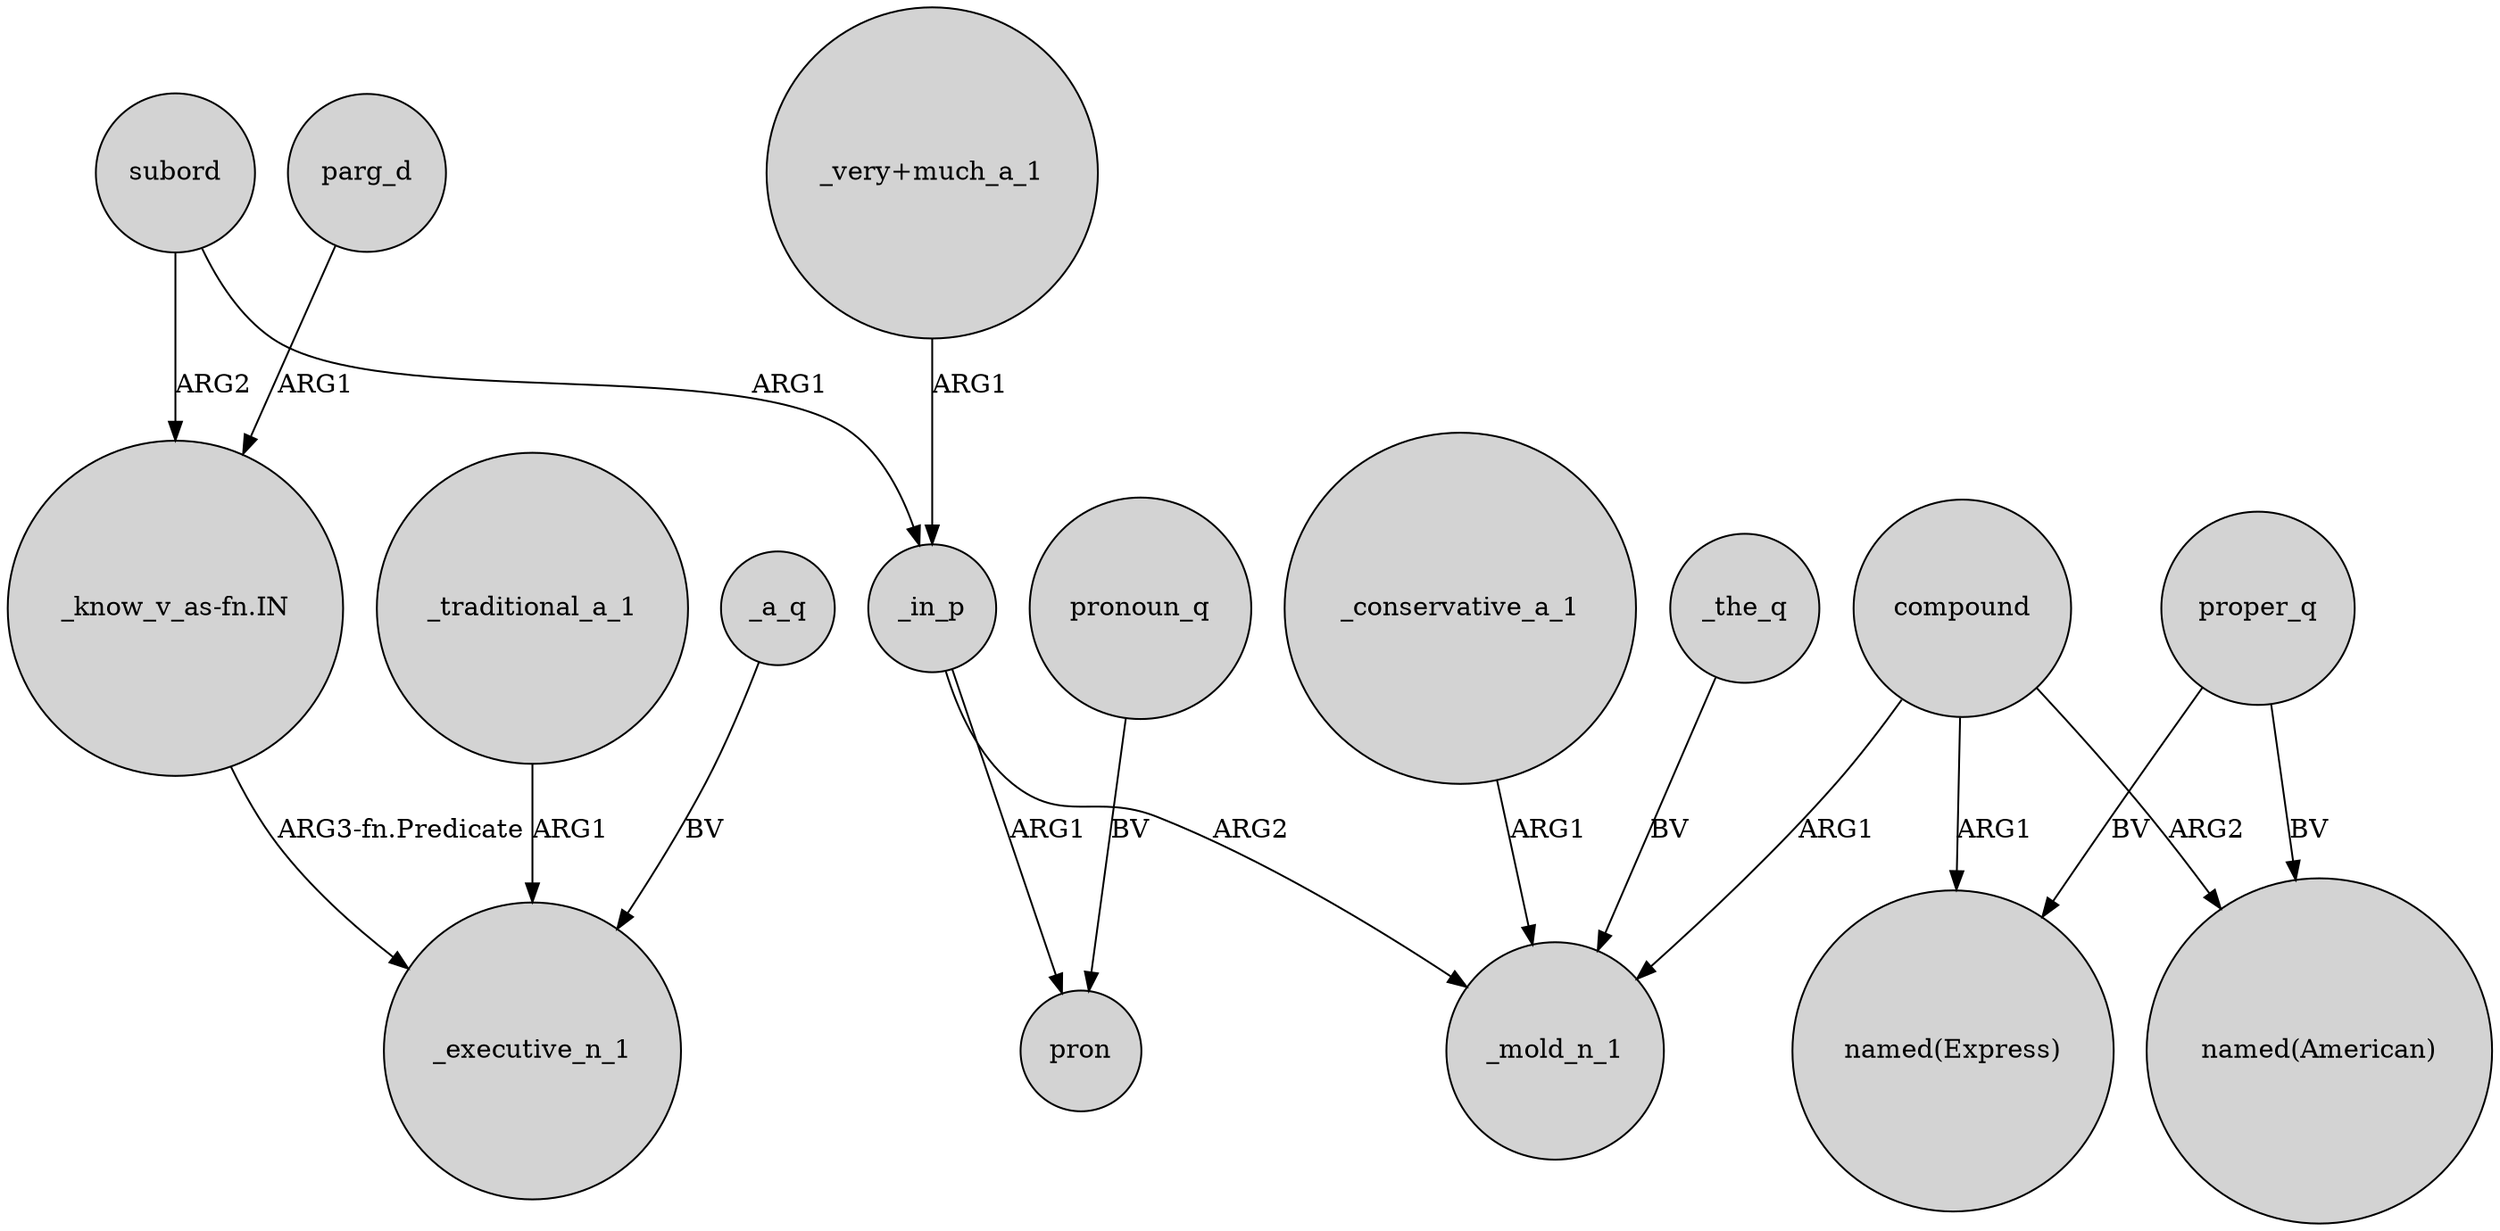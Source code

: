 digraph {
	node [shape=circle style=filled]
	subord -> "_know_v_as-fn.IN" [label=ARG2]
	proper_q -> "named(Express)" [label=BV]
	parg_d -> "_know_v_as-fn.IN" [label=ARG1]
	_traditional_a_1 -> _executive_n_1 [label=ARG1]
	compound -> "named(Express)" [label=ARG1]
	_in_p -> pron [label=ARG1]
	_in_p -> _mold_n_1 [label=ARG2]
	_a_q -> _executive_n_1 [label=BV]
	proper_q -> "named(American)" [label=BV]
	"_know_v_as-fn.IN" -> _executive_n_1 [label="ARG3-fn.Predicate"]
	_conservative_a_1 -> _mold_n_1 [label=ARG1]
	compound -> "named(American)" [label=ARG2]
	subord -> _in_p [label=ARG1]
	"_very+much_a_1" -> _in_p [label=ARG1]
	_the_q -> _mold_n_1 [label=BV]
	compound -> _mold_n_1 [label=ARG1]
	pronoun_q -> pron [label=BV]
}
